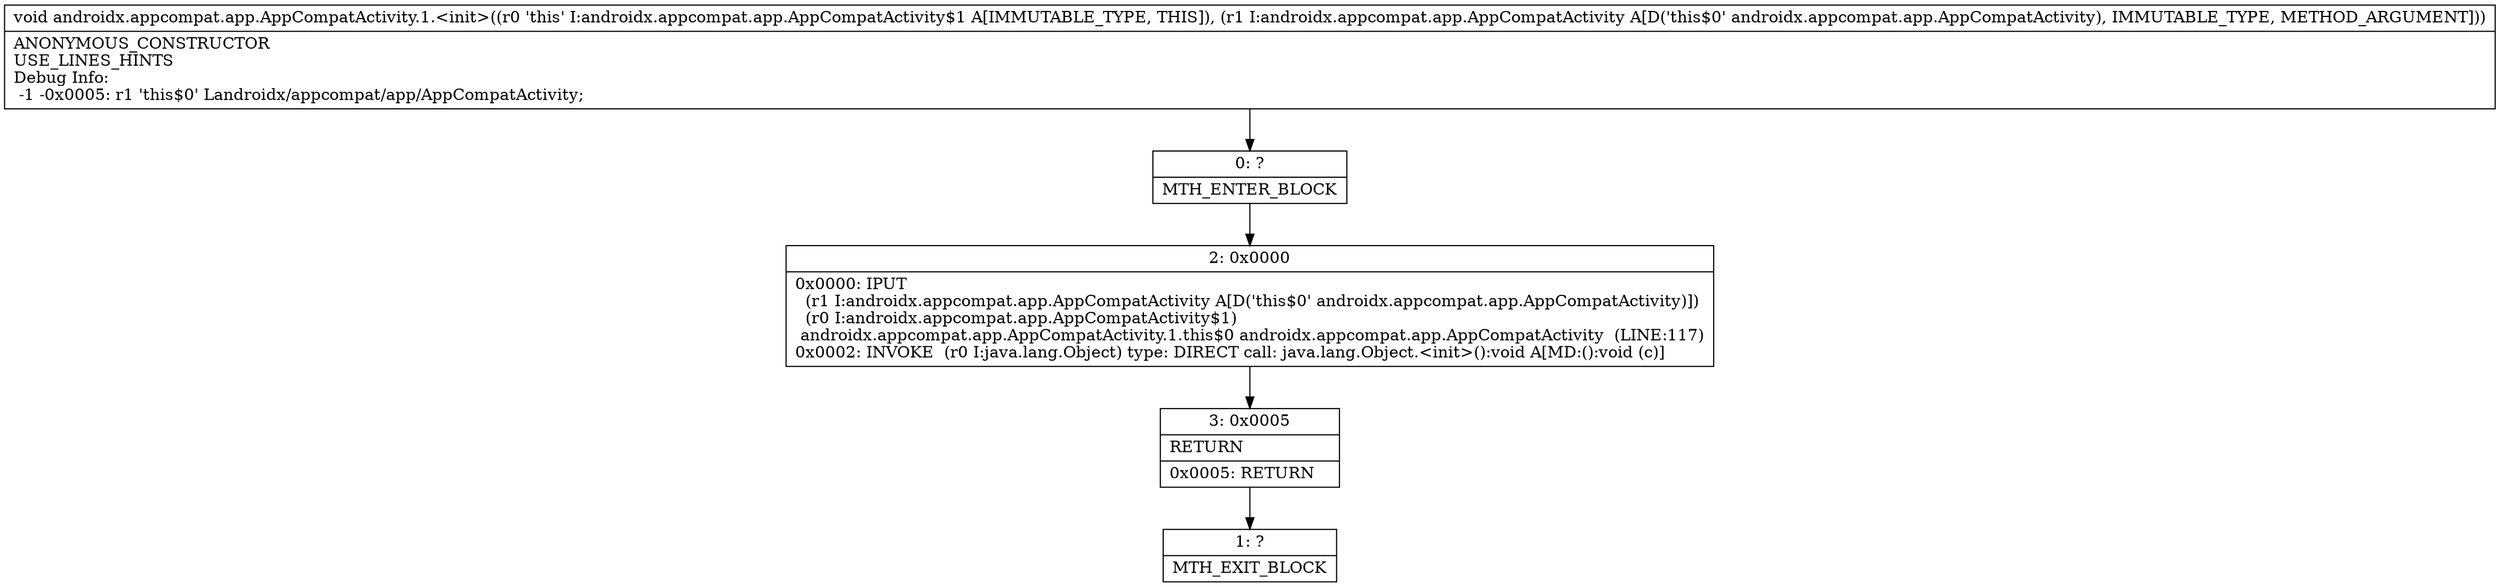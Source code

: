 digraph "CFG forandroidx.appcompat.app.AppCompatActivity.1.\<init\>(Landroidx\/appcompat\/app\/AppCompatActivity;)V" {
Node_0 [shape=record,label="{0\:\ ?|MTH_ENTER_BLOCK\l}"];
Node_2 [shape=record,label="{2\:\ 0x0000|0x0000: IPUT  \l  (r1 I:androidx.appcompat.app.AppCompatActivity A[D('this$0' androidx.appcompat.app.AppCompatActivity)])\l  (r0 I:androidx.appcompat.app.AppCompatActivity$1)\l androidx.appcompat.app.AppCompatActivity.1.this$0 androidx.appcompat.app.AppCompatActivity  (LINE:117)\l0x0002: INVOKE  (r0 I:java.lang.Object) type: DIRECT call: java.lang.Object.\<init\>():void A[MD:():void (c)]\l}"];
Node_3 [shape=record,label="{3\:\ 0x0005|RETURN\l|0x0005: RETURN   \l}"];
Node_1 [shape=record,label="{1\:\ ?|MTH_EXIT_BLOCK\l}"];
MethodNode[shape=record,label="{void androidx.appcompat.app.AppCompatActivity.1.\<init\>((r0 'this' I:androidx.appcompat.app.AppCompatActivity$1 A[IMMUTABLE_TYPE, THIS]), (r1 I:androidx.appcompat.app.AppCompatActivity A[D('this$0' androidx.appcompat.app.AppCompatActivity), IMMUTABLE_TYPE, METHOD_ARGUMENT]))  | ANONYMOUS_CONSTRUCTOR\lUSE_LINES_HINTS\lDebug Info:\l  \-1 \-0x0005: r1 'this$0' Landroidx\/appcompat\/app\/AppCompatActivity;\l}"];
MethodNode -> Node_0;Node_0 -> Node_2;
Node_2 -> Node_3;
Node_3 -> Node_1;
}

